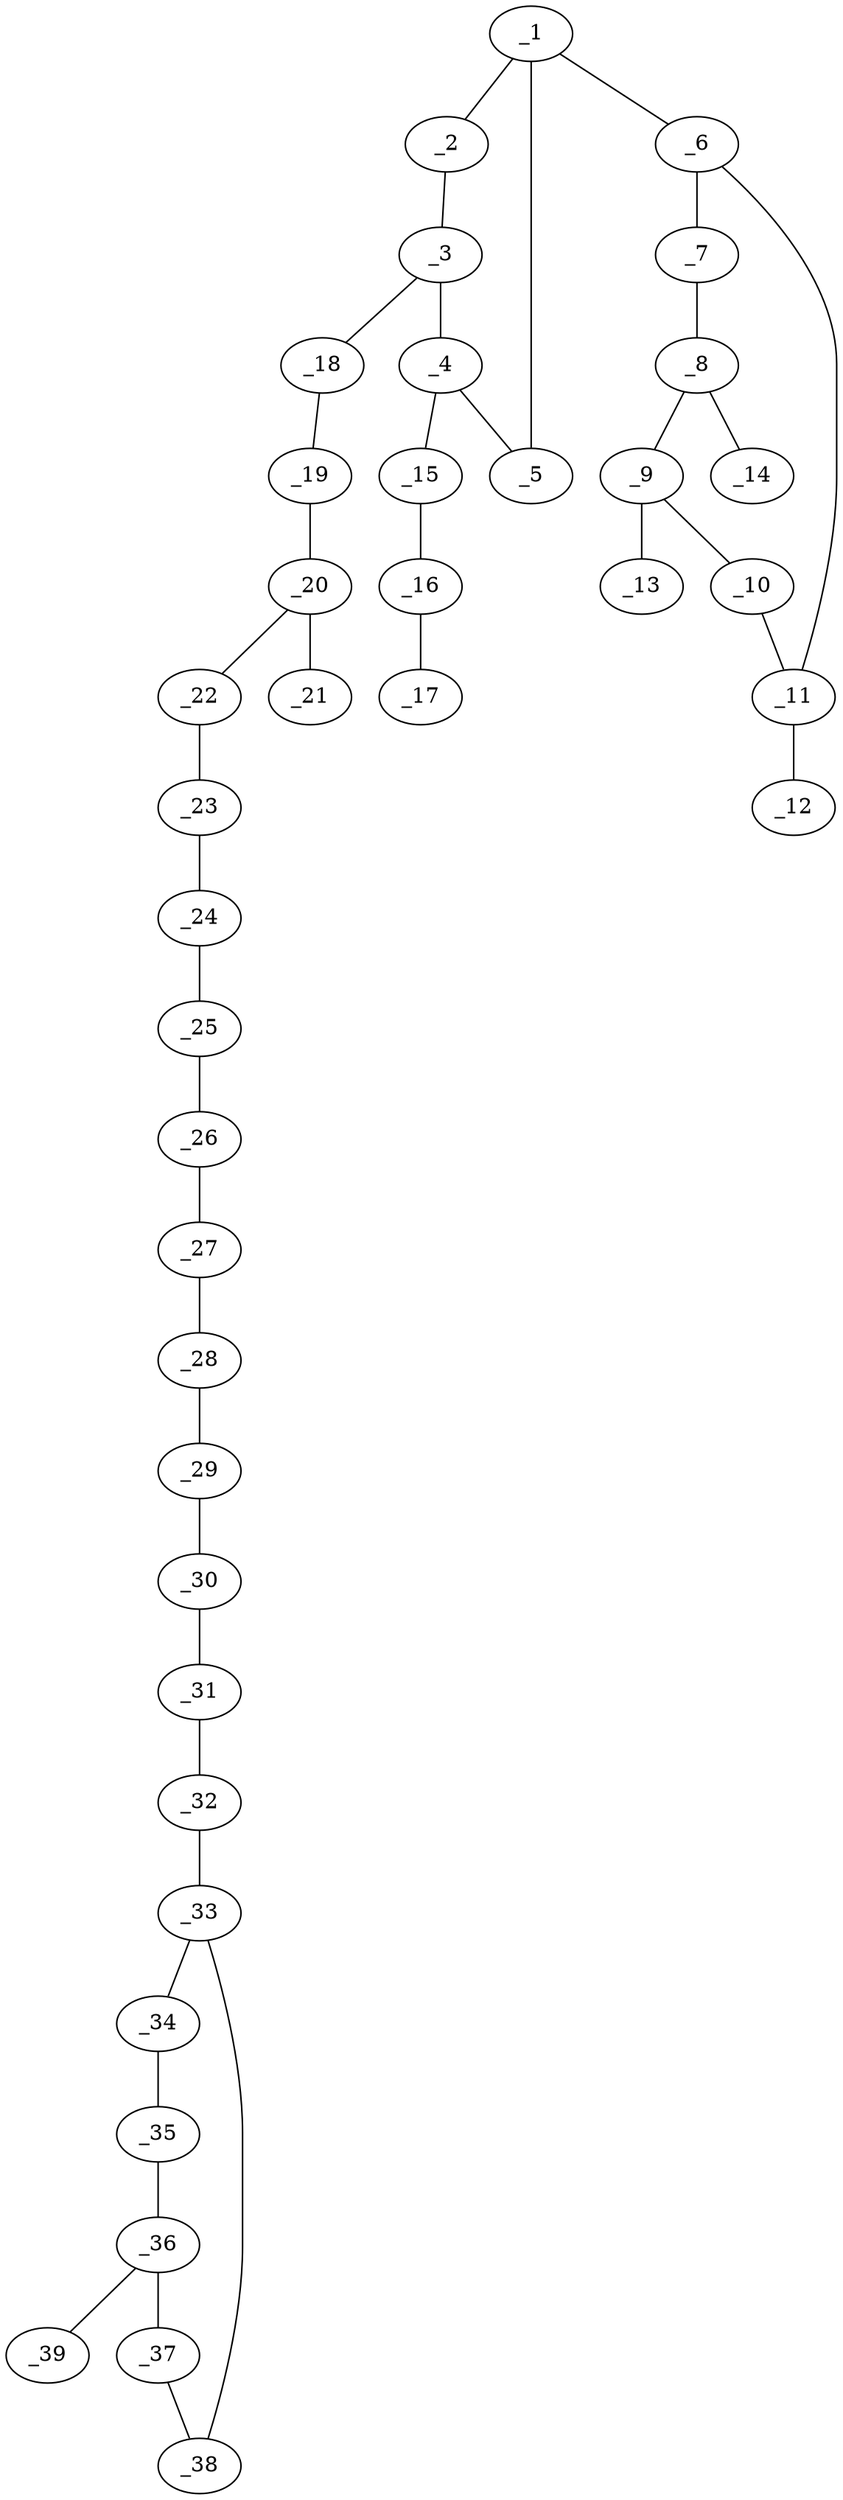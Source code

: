graph molid665964 {
	_1	 [charge=0,
		chem=1,
		symbol="C  ",
		x="15.9272",
		y="-2.8532"];
	_2	 [charge=0,
		chem=2,
		symbol="O  ",
		x="15.1182",
		y="-2.2654"];
	_1 -- _2	 [valence=1];
	_5	 [charge=0,
		chem=1,
		symbol="C  ",
		x="16.7363",
		y="-2.2654"];
	_1 -- _5	 [valence=1];
	_6	 [charge=0,
		chem=4,
		symbol="N  ",
		x="15.9272",
		y="-3.8532"];
	_1 -- _6	 [valence=1];
	_3	 [charge=0,
		chem=1,
		symbol="C  ",
		x="15.4273",
		y="-1.3143"];
	_2 -- _3	 [valence=1];
	_4	 [charge=0,
		chem=1,
		symbol="C  ",
		x="16.4273",
		y="-1.3144"];
	_3 -- _4	 [valence=1];
	_18	 [charge=0,
		chem=1,
		symbol="C  ",
		x="14.8395",
		y="-0.5053"];
	_3 -- _18	 [valence=1];
	_4 -- _5	 [valence=1];
	_15	 [charge=0,
		chem=4,
		symbol="N  ",
		x="17.015",
		y="-0.5053"];
	_4 -- _15	 [valence=1];
	_7	 [charge=0,
		chem=1,
		symbol="C  ",
		x="16.7933",
		y="-4.3532"];
	_6 -- _7	 [valence=1];
	_11	 [charge=0,
		chem=1,
		symbol="C  ",
		x="15.0612",
		y="-4.3532"];
	_6 -- _11	 [valence=1];
	_8	 [charge=0,
		chem=1,
		symbol="C  ",
		x="16.7933",
		y="-5.3532"];
	_7 -- _8	 [valence=2];
	_9	 [charge=0,
		chem=1,
		symbol="C  ",
		x="15.9272",
		y="-5.8532"];
	_8 -- _9	 [valence=1];
	_14	 [charge=0,
		chem=1,
		symbol="C  ",
		x="17.6593",
		y="-5.8532"];
	_8 -- _14	 [valence=1];
	_10	 [charge=0,
		chem=4,
		symbol="N  ",
		x="15.0612",
		y="-5.3532"];
	_9 -- _10	 [valence=1];
	_13	 [charge=0,
		chem=2,
		symbol="O  ",
		x="15.9272",
		y="-6.8532"];
	_9 -- _13	 [valence=2];
	_10 -- _11	 [valence=1];
	_12	 [charge=0,
		chem=2,
		symbol="O  ",
		x="14.1952",
		y="-3.8532"];
	_11 -- _12	 [valence=2];
	_16	 [charge=1,
		chem=4,
		symbol="N  ",
		x="18.0096",
		y="-0.6099"];
	_15 -- _16	 [valence=2];
	_17	 [charge="-1",
		chem=4,
		symbol="N  ",
		x="19.0041",
		y="-0.7144"];
	_16 -- _17	 [valence=2];
	_19	 [charge=0,
		chem=2,
		symbol="O  ",
		x="13.845",
		y="-0.6099"];
	_18 -- _19	 [valence=1];
	_20	 [charge=0,
		chem=1,
		symbol="C  ",
		x="13.2572",
		y="0.1992"];
	_19 -- _20	 [valence=1];
	_21	 [charge=0,
		chem=2,
		symbol="O  ",
		x="13.6639",
		y="1.1127"];
	_20 -- _21	 [valence=2];
	_22	 [charge=0,
		chem=1,
		symbol="C  ",
		x="12.2626",
		y="0.0946"];
	_20 -- _22	 [valence=1];
	_23	 [charge=0,
		chem=1,
		symbol="C  ",
		x="11.6749",
		y="0.9037"];
	_22 -- _23	 [valence=1];
	_24	 [charge=0,
		chem=1,
		symbol="C  ",
		x="10.6803",
		y="0.7991"];
	_23 -- _24	 [valence=1];
	_25	 [charge=0,
		chem=1,
		symbol="C  ",
		x="10.0926",
		y="1.6082"];
	_24 -- _25	 [valence=1];
	_26	 [charge=0,
		chem=1,
		symbol="C  ",
		x="9.098",
		y="1.5036"];
	_25 -- _26	 [valence=1];
	_27	 [charge=0,
		chem=1,
		symbol="C  ",
		x="8.5103",
		y="2.3127"];
	_26 -- _27	 [valence=1];
	_28	 [charge=0,
		chem=1,
		symbol="C  ",
		x="7.5157",
		y="2.2081"];
	_27 -- _28	 [valence=1];
	_29	 [charge=0,
		chem=1,
		symbol="C  ",
		x="6.928",
		y="3.0171"];
	_28 -- _29	 [valence=1];
	_30	 [charge=0,
		chem=1,
		symbol="C  ",
		x="5.9334",
		y="2.9126"];
	_29 -- _30	 [valence=1];
	_31	 [charge=0,
		chem=1,
		symbol="C  ",
		x="5.3456",
		y="3.7216"];
	_30 -- _31	 [valence=1];
	_32	 [charge=0,
		chem=2,
		symbol="O  ",
		x="4.3511",
		y="3.6171"];
	_31 -- _32	 [valence=1];
	_33	 [charge=0,
		chem=1,
		symbol="C  ",
		x="3.7633",
		y="4.4261"];
	_32 -- _33	 [valence=1];
	_34	 [charge=0,
		chem=1,
		symbol="C  ",
		x="2.7688",
		y="4.3216"];
	_33 -- _34	 [valence=1];
	_38	 [charge=0,
		chem=1,
		symbol="C  ",
		x="4.1701",
		y="5.3397"];
	_33 -- _38	 [valence=2];
	_35	 [charge=0,
		chem=1,
		symbol="C  ",
		x="2.181",
		y="5.1306"];
	_34 -- _35	 [valence=2];
	_36	 [charge=0,
		chem=1,
		symbol="C  ",
		x="2.5878",
		y="6.0442"];
	_35 -- _36	 [valence=1];
	_37	 [charge=0,
		chem=1,
		symbol="C  ",
		x="3.5823",
		y="6.1487"];
	_36 -- _37	 [valence=2];
	_39	 [charge=0,
		chem=21,
		symbol="I  ",
		x=2,
		y="6.8532"];
	_36 -- _39	 [valence=1];
	_37 -- _38	 [valence=1];
}
